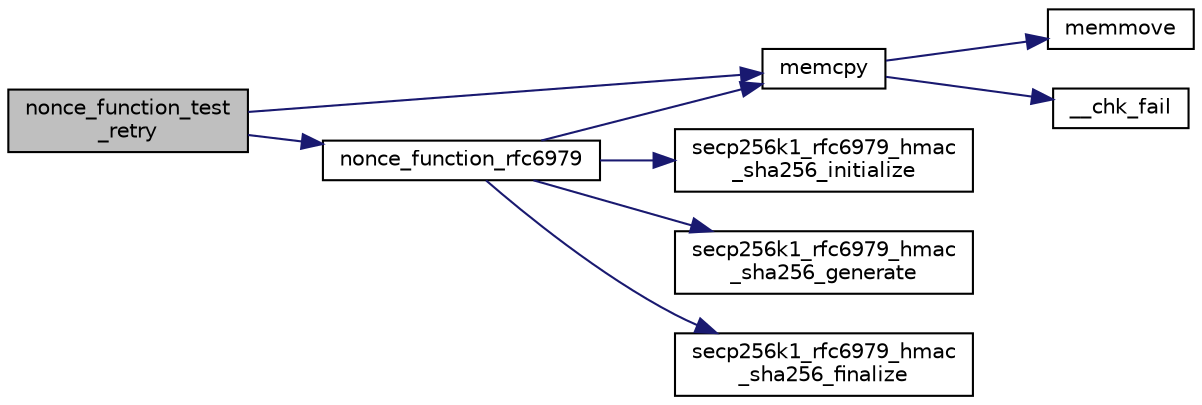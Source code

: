 digraph "nonce_function_test_retry"
{
  edge [fontname="Helvetica",fontsize="10",labelfontname="Helvetica",labelfontsize="10"];
  node [fontname="Helvetica",fontsize="10",shape=record];
  rankdir="LR";
  Node466 [label="nonce_function_test\l_retry",height=0.2,width=0.4,color="black", fillcolor="grey75", style="filled", fontcolor="black"];
  Node466 -> Node467 [color="midnightblue",fontsize="10",style="solid",fontname="Helvetica"];
  Node467 [label="memcpy",height=0.2,width=0.4,color="black", fillcolor="white", style="filled",URL="$d5/d9f/glibc__compat_8cpp.html#a0f46826ab0466591e136db24394923cf"];
  Node467 -> Node468 [color="midnightblue",fontsize="10",style="solid",fontname="Helvetica"];
  Node468 [label="memmove",height=0.2,width=0.4,color="black", fillcolor="white", style="filled",URL="$d5/d9f/glibc__compat_8cpp.html#a9778d49e9029dd75bc53ecbbf9f5e9a1"];
  Node467 -> Node469 [color="midnightblue",fontsize="10",style="solid",fontname="Helvetica"];
  Node469 [label="__chk_fail",height=0.2,width=0.4,color="black", fillcolor="white", style="filled",URL="$d5/d9f/glibc__compat_8cpp.html#a424ac71631da5ada2976630ff67051d1"];
  Node466 -> Node470 [color="midnightblue",fontsize="10",style="solid",fontname="Helvetica"];
  Node470 [label="nonce_function_rfc6979",height=0.2,width=0.4,color="black", fillcolor="white", style="filled",URL="$d1/d8c/secp256k1_8c.html#aaeed37b3a1d669fc6031755d37a5b2c4"];
  Node470 -> Node467 [color="midnightblue",fontsize="10",style="solid",fontname="Helvetica"];
  Node470 -> Node471 [color="midnightblue",fontsize="10",style="solid",fontname="Helvetica"];
  Node471 [label="secp256k1_rfc6979_hmac\l_sha256_initialize",height=0.2,width=0.4,color="black", fillcolor="white", style="filled",URL="$d7/dd7/secp256k1_2src_2hash_8h.html#a9dd561651b3373fe94e80295dfdd43a7"];
  Node470 -> Node472 [color="midnightblue",fontsize="10",style="solid",fontname="Helvetica"];
  Node472 [label="secp256k1_rfc6979_hmac\l_sha256_generate",height=0.2,width=0.4,color="black", fillcolor="white", style="filled",URL="$d7/dd7/secp256k1_2src_2hash_8h.html#a993c3261472ef00e4738e0fe7a99b7cb"];
  Node470 -> Node473 [color="midnightblue",fontsize="10",style="solid",fontname="Helvetica"];
  Node473 [label="secp256k1_rfc6979_hmac\l_sha256_finalize",height=0.2,width=0.4,color="black", fillcolor="white", style="filled",URL="$d7/dd7/secp256k1_2src_2hash_8h.html#a27832ea2666bbf9e5c7a18559660e9da"];
}
